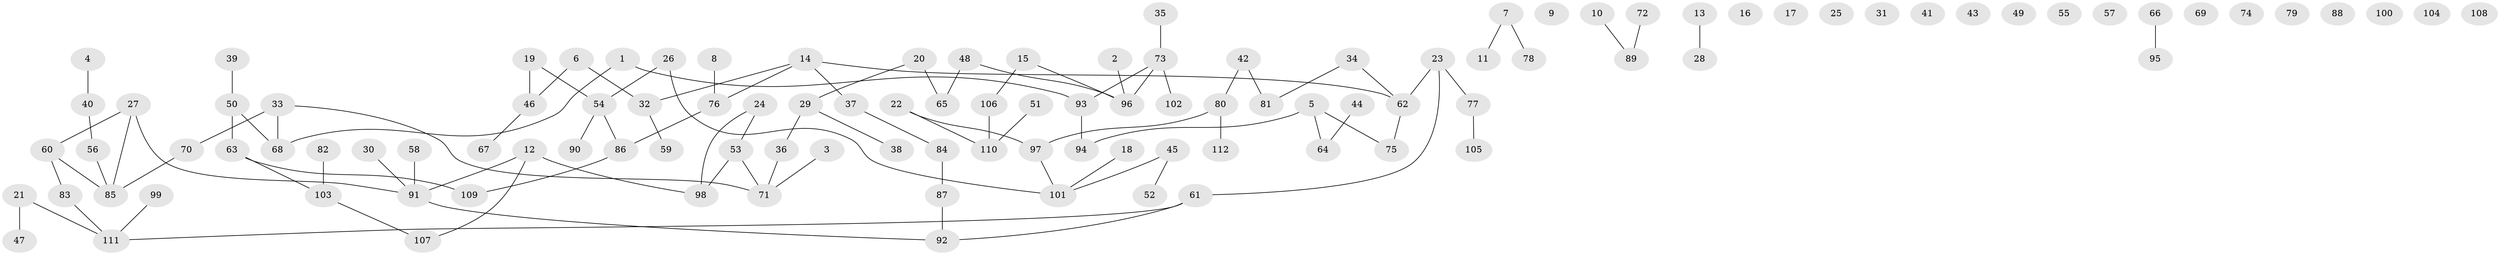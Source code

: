 // Generated by graph-tools (version 1.1) at 2025/25/03/09/25 03:25:21]
// undirected, 112 vertices, 102 edges
graph export_dot {
graph [start="1"]
  node [color=gray90,style=filled];
  1;
  2;
  3;
  4;
  5;
  6;
  7;
  8;
  9;
  10;
  11;
  12;
  13;
  14;
  15;
  16;
  17;
  18;
  19;
  20;
  21;
  22;
  23;
  24;
  25;
  26;
  27;
  28;
  29;
  30;
  31;
  32;
  33;
  34;
  35;
  36;
  37;
  38;
  39;
  40;
  41;
  42;
  43;
  44;
  45;
  46;
  47;
  48;
  49;
  50;
  51;
  52;
  53;
  54;
  55;
  56;
  57;
  58;
  59;
  60;
  61;
  62;
  63;
  64;
  65;
  66;
  67;
  68;
  69;
  70;
  71;
  72;
  73;
  74;
  75;
  76;
  77;
  78;
  79;
  80;
  81;
  82;
  83;
  84;
  85;
  86;
  87;
  88;
  89;
  90;
  91;
  92;
  93;
  94;
  95;
  96;
  97;
  98;
  99;
  100;
  101;
  102;
  103;
  104;
  105;
  106;
  107;
  108;
  109;
  110;
  111;
  112;
  1 -- 68;
  1 -- 93;
  2 -- 96;
  3 -- 71;
  4 -- 40;
  5 -- 64;
  5 -- 75;
  5 -- 94;
  6 -- 32;
  6 -- 46;
  7 -- 11;
  7 -- 78;
  8 -- 76;
  10 -- 89;
  12 -- 91;
  12 -- 98;
  12 -- 107;
  13 -- 28;
  14 -- 32;
  14 -- 37;
  14 -- 62;
  14 -- 76;
  15 -- 96;
  15 -- 106;
  18 -- 101;
  19 -- 46;
  19 -- 54;
  20 -- 29;
  20 -- 65;
  21 -- 47;
  21 -- 111;
  22 -- 97;
  22 -- 110;
  23 -- 61;
  23 -- 62;
  23 -- 77;
  24 -- 53;
  24 -- 98;
  26 -- 54;
  26 -- 101;
  27 -- 60;
  27 -- 85;
  27 -- 91;
  29 -- 36;
  29 -- 38;
  30 -- 91;
  32 -- 59;
  33 -- 68;
  33 -- 70;
  33 -- 71;
  34 -- 62;
  34 -- 81;
  35 -- 73;
  36 -- 71;
  37 -- 84;
  39 -- 50;
  40 -- 56;
  42 -- 80;
  42 -- 81;
  44 -- 64;
  45 -- 52;
  45 -- 101;
  46 -- 67;
  48 -- 65;
  48 -- 96;
  50 -- 63;
  50 -- 68;
  51 -- 110;
  53 -- 71;
  53 -- 98;
  54 -- 86;
  54 -- 90;
  56 -- 85;
  58 -- 91;
  60 -- 83;
  60 -- 85;
  61 -- 92;
  61 -- 111;
  62 -- 75;
  63 -- 103;
  63 -- 109;
  66 -- 95;
  70 -- 85;
  72 -- 89;
  73 -- 93;
  73 -- 96;
  73 -- 102;
  76 -- 86;
  77 -- 105;
  80 -- 97;
  80 -- 112;
  82 -- 103;
  83 -- 111;
  84 -- 87;
  86 -- 109;
  87 -- 92;
  91 -- 92;
  93 -- 94;
  97 -- 101;
  99 -- 111;
  103 -- 107;
  106 -- 110;
}
